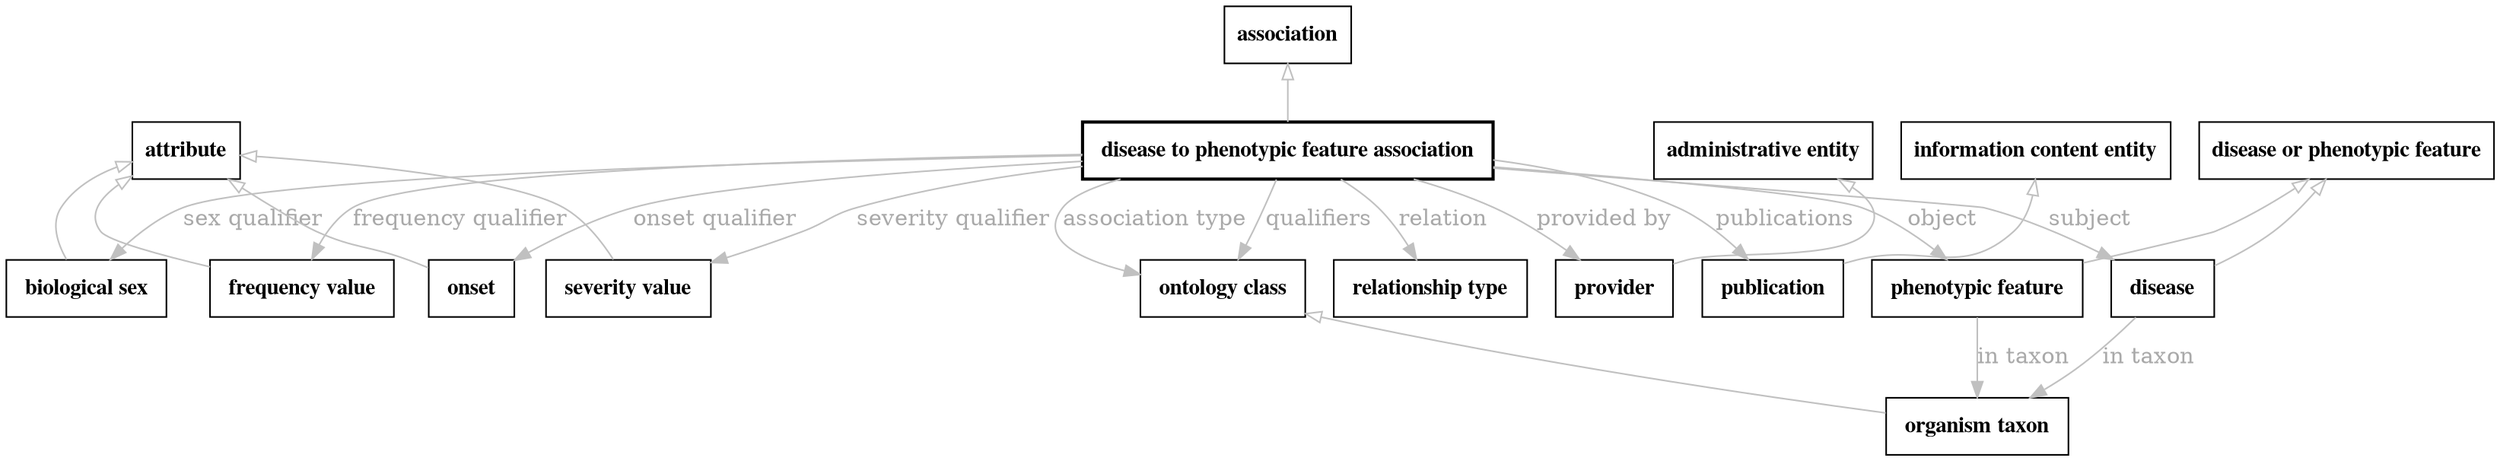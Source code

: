 // biolink model
digraph {
	graph [fontsize=32 penwidth=5]
	node [color=black fontname="times bold" shape=rectangle]
	edge [color=gray fontcolor=darkgray]
	"disease to phenotypic feature association" [label=" disease to phenotypic feature association " style=bold]
	association -> "disease to phenotypic feature association" [label="" arrowtail=onormal dir=back]
	"disease to phenotypic feature association" -> "biological sex" [label="sex qualifier"]
	"biological sex" [label=" biological sex " style=solid]
	attribute -> "biological sex" [label="" arrowtail=onormal dir=back]
	"disease to phenotypic feature association" -> onset [label="onset qualifier"]
	onset [label=" onset " style=solid]
	attribute -> onset [label="" arrowtail=onormal dir=back]
	"disease to phenotypic feature association" -> "severity value" [label="severity qualifier"]
	"severity value" [label=" severity value " style=solid]
	attribute -> "severity value" [label="" arrowtail=onormal dir=back]
	"disease to phenotypic feature association" -> "frequency value" [label="frequency qualifier"]
	"frequency value" [label=" frequency value " style=solid]
	attribute -> "frequency value" [label="" arrowtail=onormal dir=back]
	"disease to phenotypic feature association" -> provider [label="provided by"]
	provider [label=" provider " style=solid]
	"administrative entity" -> provider [label="" arrowtail=onormal dir=back]
	"disease to phenotypic feature association" -> publication [label=publications]
	publication [label=" publication " style=solid]
	"information content entity" -> publication [label="" arrowtail=onormal dir=back]
	"disease to phenotypic feature association" -> "ontology class" [label=qualifiers]
	"ontology class" [label=" ontology class " style=solid]
	"disease to phenotypic feature association" -> "phenotypic feature" [label=object]
	"phenotypic feature" [label=" phenotypic feature " style=solid]
	"disease or phenotypic feature" -> "phenotypic feature" [label="" arrowtail=onormal dir=back]
	"phenotypic feature" -> "organism taxon" [label="in taxon"]
	"organism taxon" [label=" organism taxon " style=solid]
	"ontology class" -> "organism taxon" [label="" arrowtail=onormal dir=back]
	"disease to phenotypic feature association" -> "relationship type" [label=relation]
	"relationship type" [label=" relationship type " style=solid]
	"disease to phenotypic feature association" -> disease [label=subject]
	disease [label=" disease " style=solid]
	"disease or phenotypic feature" -> disease [label="" arrowtail=onormal dir=back]
	disease -> "organism taxon" [label="in taxon"]
	"disease to phenotypic feature association" -> "ontology class" [label="association type"]
}
